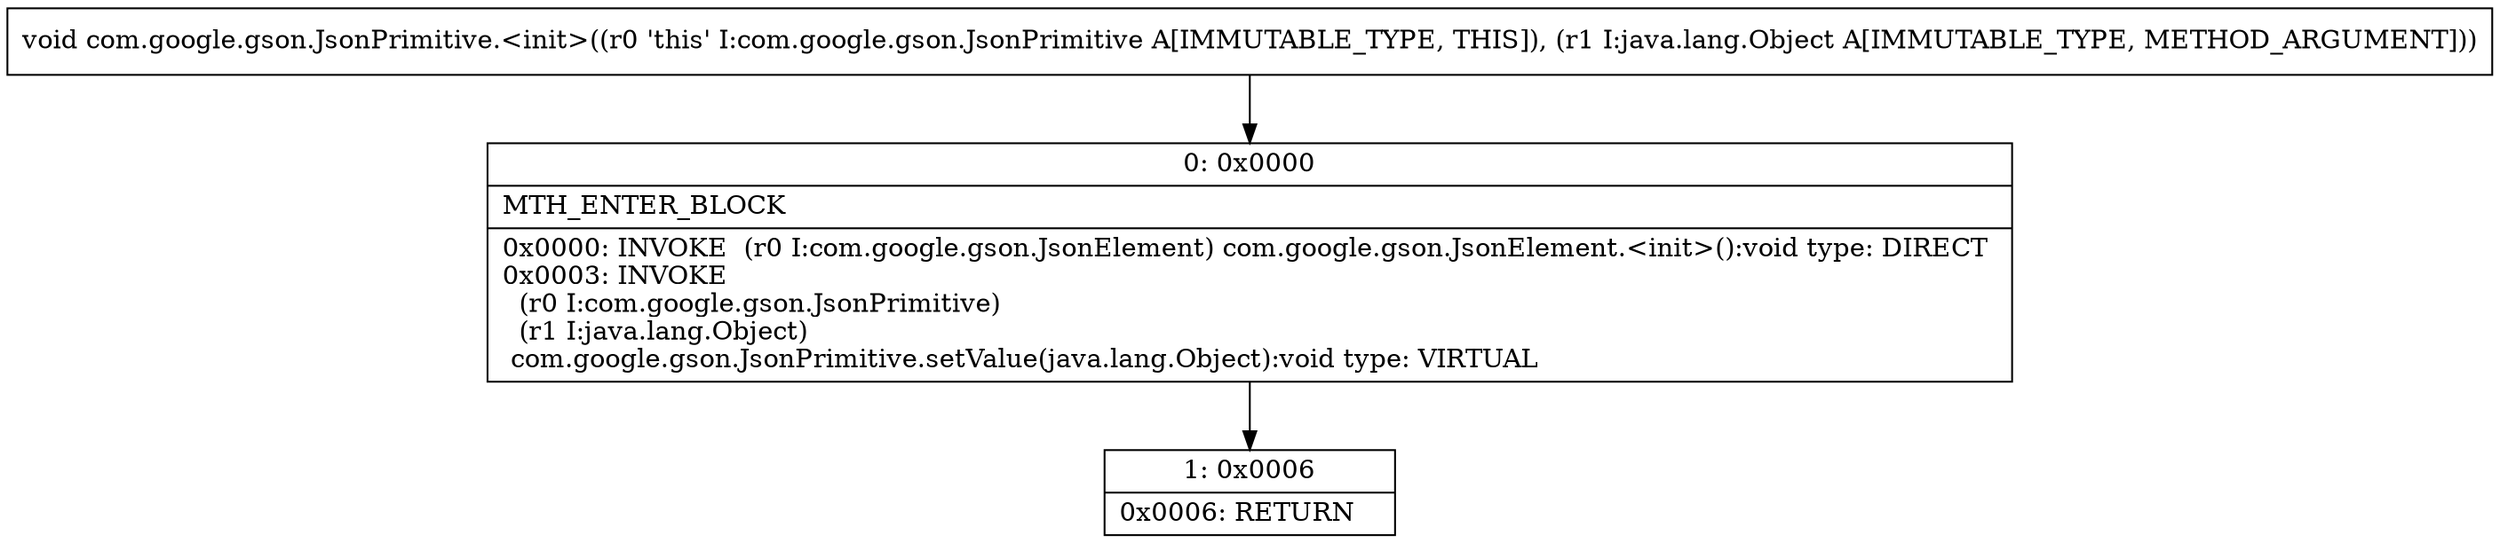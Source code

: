 digraph "CFG forcom.google.gson.JsonPrimitive.\<init\>(Ljava\/lang\/Object;)V" {
Node_0 [shape=record,label="{0\:\ 0x0000|MTH_ENTER_BLOCK\l|0x0000: INVOKE  (r0 I:com.google.gson.JsonElement) com.google.gson.JsonElement.\<init\>():void type: DIRECT \l0x0003: INVOKE  \l  (r0 I:com.google.gson.JsonPrimitive)\l  (r1 I:java.lang.Object)\l com.google.gson.JsonPrimitive.setValue(java.lang.Object):void type: VIRTUAL \l}"];
Node_1 [shape=record,label="{1\:\ 0x0006|0x0006: RETURN   \l}"];
MethodNode[shape=record,label="{void com.google.gson.JsonPrimitive.\<init\>((r0 'this' I:com.google.gson.JsonPrimitive A[IMMUTABLE_TYPE, THIS]), (r1 I:java.lang.Object A[IMMUTABLE_TYPE, METHOD_ARGUMENT])) }"];
MethodNode -> Node_0;
Node_0 -> Node_1;
}

